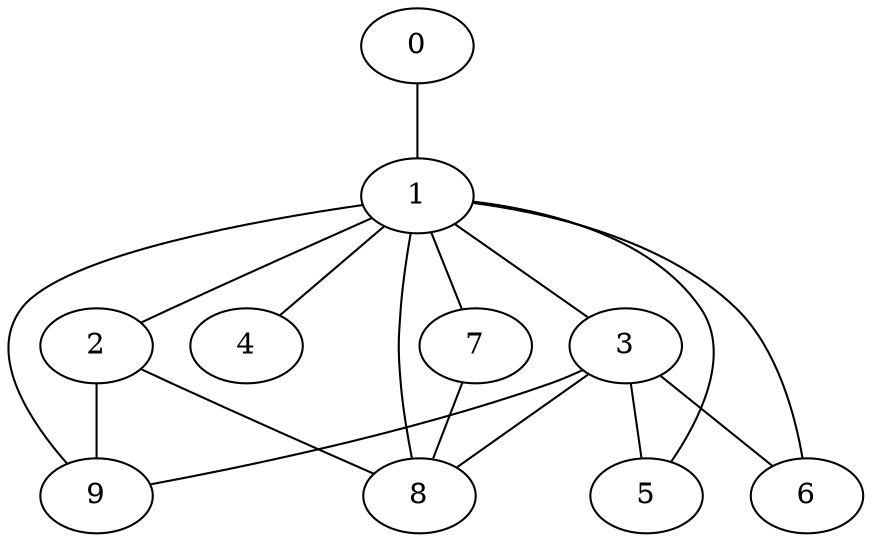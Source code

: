 
graph graphname {
    0 -- 1
1 -- 2
1 -- 3
1 -- 4
1 -- 5
1 -- 6
1 -- 7
1 -- 8
1 -- 9
2 -- 8
2 -- 9
3 -- 8
3 -- 9
3 -- 6
3 -- 5
7 -- 8

}
